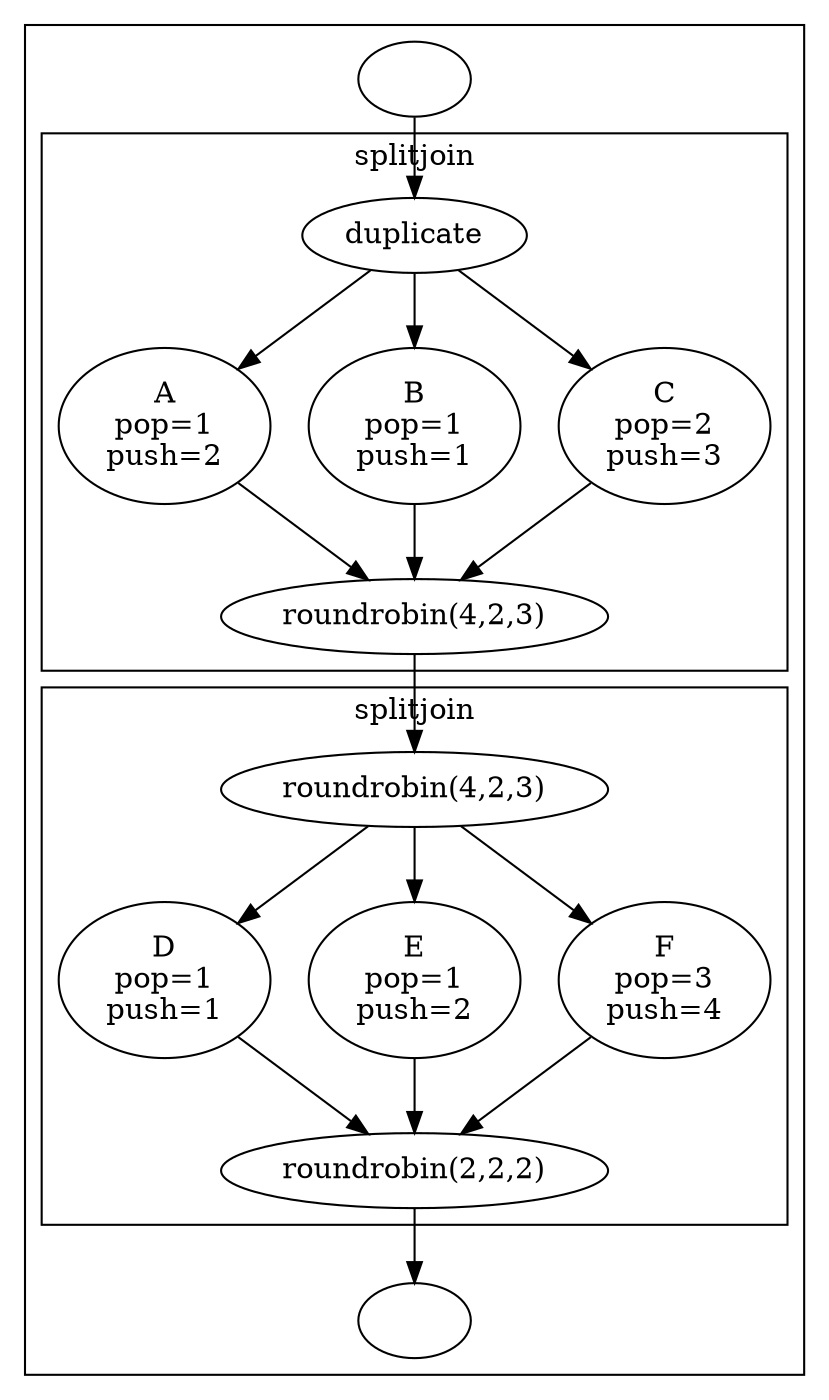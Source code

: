 digraph streamit {
subgraph cluster_node1 {
 label="";
node2 [ label="" ]
subgraph cluster_node3 {
 label="splitjoin";
node4 [ label="duplicate" ]
node5 [ label="roundrobin(4,2,3)" ]
node6 [ label="A\npop=1\npush=2" ]
node4 -> node6
node6 -> node5
node7 [ label="B\npop=1\npush=1" ]
node4 -> node7
node7 -> node5
node8 [ label="C\npop=2\npush=3" ]
node4 -> node8
node8 -> node5
}
node2 -> node4
subgraph cluster_node9 {
 label="splitjoin";
node10 [ label="roundrobin(4,2,3)" ]
node11 [ label="roundrobin(2,2,2)" ]
node12 [ label="D\npop=1\npush=1" ]
node10 -> node12
node12 -> node11
node13 [ label="E\npop=1\npush=2" ]
node10 -> node13
node13 -> node11
node14 [ label="F\npop=3\npush=4" ]
node10 -> node14
node14 -> node11
}
node5 -> node10
node15 [ label="" ]
node11 -> node15
}
}
